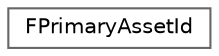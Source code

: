 digraph "Graphical Class Hierarchy"
{
 // INTERACTIVE_SVG=YES
 // LATEX_PDF_SIZE
  bgcolor="transparent";
  edge [fontname=Helvetica,fontsize=10,labelfontname=Helvetica,labelfontsize=10];
  node [fontname=Helvetica,fontsize=10,shape=box,height=0.2,width=0.4];
  rankdir="LR";
  Node0 [id="Node000000",label="FPrimaryAssetId",height=0.2,width=0.4,color="grey40", fillcolor="white", style="filled",URL="$d6/d42/structFPrimaryAssetId.html",tooltip="This identifies an object as a \"primary\" asset that can be searched for by the AssetManager and used ..."];
}

